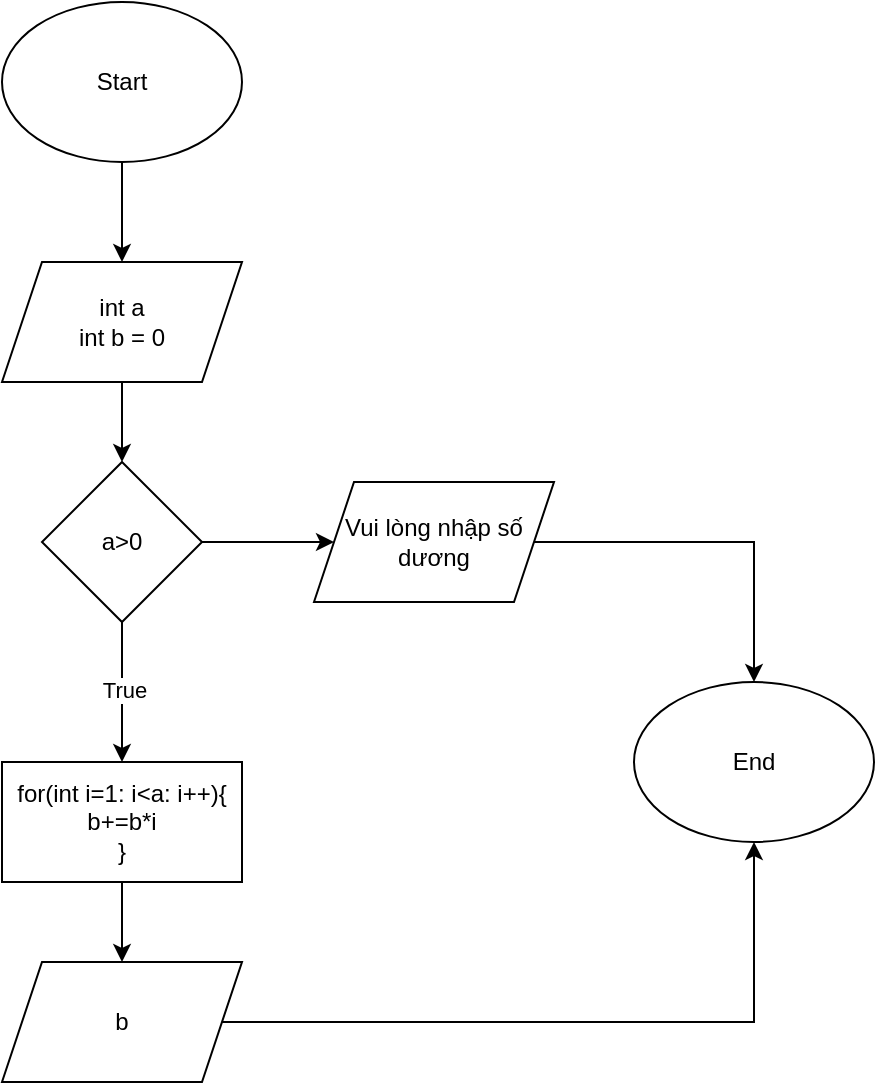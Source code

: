 <mxfile version="25.0.1">
  <diagram name="Trang-1" id="FrcXohF5RhIh2e_kKu5U">
    <mxGraphModel dx="1050" dy="522" grid="1" gridSize="10" guides="1" tooltips="1" connect="1" arrows="1" fold="1" page="1" pageScale="1" pageWidth="827" pageHeight="1169" math="0" shadow="0">
      <root>
        <mxCell id="0" />
        <mxCell id="1" parent="0" />
        <mxCell id="NbmOB4hpNrLSeFzhu8Se-3" style="edgeStyle=orthogonalEdgeStyle;rounded=0;orthogonalLoop=1;jettySize=auto;html=1;entryX=0.5;entryY=0;entryDx=0;entryDy=0;" edge="1" parent="1" source="NbmOB4hpNrLSeFzhu8Se-1" target="NbmOB4hpNrLSeFzhu8Se-2">
          <mxGeometry relative="1" as="geometry" />
        </mxCell>
        <mxCell id="NbmOB4hpNrLSeFzhu8Se-1" value="Start" style="ellipse;whiteSpace=wrap;html=1;" vertex="1" parent="1">
          <mxGeometry x="354" y="130" width="120" height="80" as="geometry" />
        </mxCell>
        <mxCell id="NbmOB4hpNrLSeFzhu8Se-7" style="edgeStyle=orthogonalEdgeStyle;rounded=0;orthogonalLoop=1;jettySize=auto;html=1;entryX=0.5;entryY=0;entryDx=0;entryDy=0;" edge="1" parent="1" source="NbmOB4hpNrLSeFzhu8Se-2" target="NbmOB4hpNrLSeFzhu8Se-6">
          <mxGeometry relative="1" as="geometry" />
        </mxCell>
        <mxCell id="NbmOB4hpNrLSeFzhu8Se-2" value="int a&lt;div&gt;int b = 0&lt;/div&gt;" style="shape=parallelogram;perimeter=parallelogramPerimeter;whiteSpace=wrap;html=1;fixedSize=1;" vertex="1" parent="1">
          <mxGeometry x="354" y="260" width="120" height="60" as="geometry" />
        </mxCell>
        <mxCell id="NbmOB4hpNrLSeFzhu8Se-8" style="edgeStyle=orthogonalEdgeStyle;rounded=0;orthogonalLoop=1;jettySize=auto;html=1;" edge="1" parent="1" source="NbmOB4hpNrLSeFzhu8Se-6">
          <mxGeometry relative="1" as="geometry">
            <mxPoint x="414" y="510" as="targetPoint" />
          </mxGeometry>
        </mxCell>
        <mxCell id="NbmOB4hpNrLSeFzhu8Se-9" value="True" style="edgeLabel;html=1;align=center;verticalAlign=middle;resizable=0;points=[];" vertex="1" connectable="0" parent="NbmOB4hpNrLSeFzhu8Se-8">
          <mxGeometry x="-0.041" y="1" relative="1" as="geometry">
            <mxPoint as="offset" />
          </mxGeometry>
        </mxCell>
        <mxCell id="NbmOB4hpNrLSeFzhu8Se-11" style="edgeStyle=orthogonalEdgeStyle;rounded=0;orthogonalLoop=1;jettySize=auto;html=1;" edge="1" parent="1" source="NbmOB4hpNrLSeFzhu8Se-6" target="NbmOB4hpNrLSeFzhu8Se-10">
          <mxGeometry relative="1" as="geometry" />
        </mxCell>
        <mxCell id="NbmOB4hpNrLSeFzhu8Se-6" value="a&amp;gt;0" style="rhombus;whiteSpace=wrap;html=1;" vertex="1" parent="1">
          <mxGeometry x="374" y="360" width="80" height="80" as="geometry" />
        </mxCell>
        <mxCell id="NbmOB4hpNrLSeFzhu8Se-13" style="edgeStyle=orthogonalEdgeStyle;rounded=0;orthogonalLoop=1;jettySize=auto;html=1;" edge="1" parent="1" source="NbmOB4hpNrLSeFzhu8Se-10" target="NbmOB4hpNrLSeFzhu8Se-12">
          <mxGeometry relative="1" as="geometry" />
        </mxCell>
        <mxCell id="NbmOB4hpNrLSeFzhu8Se-10" value="Vui lòng nhập số dương" style="shape=parallelogram;perimeter=parallelogramPerimeter;whiteSpace=wrap;html=1;fixedSize=1;" vertex="1" parent="1">
          <mxGeometry x="510" y="370" width="120" height="60" as="geometry" />
        </mxCell>
        <mxCell id="NbmOB4hpNrLSeFzhu8Se-12" value="End" style="ellipse;whiteSpace=wrap;html=1;" vertex="1" parent="1">
          <mxGeometry x="670" y="470" width="120" height="80" as="geometry" />
        </mxCell>
        <mxCell id="NbmOB4hpNrLSeFzhu8Se-16" style="edgeStyle=orthogonalEdgeStyle;rounded=0;orthogonalLoop=1;jettySize=auto;html=1;" edge="1" parent="1" source="NbmOB4hpNrLSeFzhu8Se-14" target="NbmOB4hpNrLSeFzhu8Se-15">
          <mxGeometry relative="1" as="geometry" />
        </mxCell>
        <mxCell id="NbmOB4hpNrLSeFzhu8Se-14" value="for(int i=1: i&amp;lt;a: i++){&lt;br&gt;b+=b*i&lt;br&gt;}" style="rounded=0;whiteSpace=wrap;html=1;" vertex="1" parent="1">
          <mxGeometry x="354" y="510" width="120" height="60" as="geometry" />
        </mxCell>
        <mxCell id="NbmOB4hpNrLSeFzhu8Se-17" style="edgeStyle=orthogonalEdgeStyle;rounded=0;orthogonalLoop=1;jettySize=auto;html=1;entryX=0.5;entryY=1;entryDx=0;entryDy=0;" edge="1" parent="1" source="NbmOB4hpNrLSeFzhu8Se-15" target="NbmOB4hpNrLSeFzhu8Se-12">
          <mxGeometry relative="1" as="geometry" />
        </mxCell>
        <mxCell id="NbmOB4hpNrLSeFzhu8Se-15" value="b" style="shape=parallelogram;perimeter=parallelogramPerimeter;whiteSpace=wrap;html=1;fixedSize=1;" vertex="1" parent="1">
          <mxGeometry x="354" y="610" width="120" height="60" as="geometry" />
        </mxCell>
      </root>
    </mxGraphModel>
  </diagram>
</mxfile>
